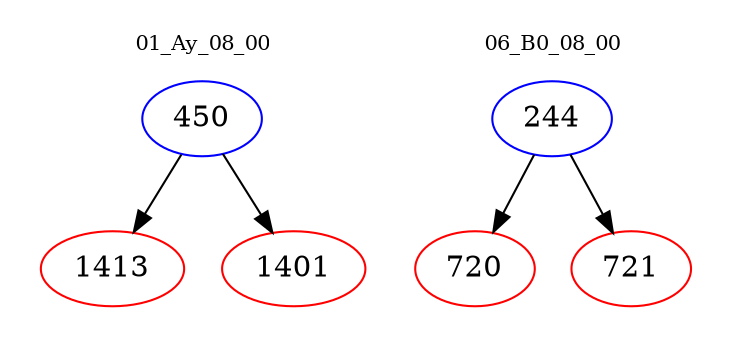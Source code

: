 digraph{
subgraph cluster_0 {
color = white
label = "01_Ay_08_00";
fontsize=10;
T0_450 [label="450", color="blue"]
T0_450 -> T0_1413 [color="black"]
T0_1413 [label="1413", color="red"]
T0_450 -> T0_1401 [color="black"]
T0_1401 [label="1401", color="red"]
}
subgraph cluster_1 {
color = white
label = "06_B0_08_00";
fontsize=10;
T1_244 [label="244", color="blue"]
T1_244 -> T1_720 [color="black"]
T1_720 [label="720", color="red"]
T1_244 -> T1_721 [color="black"]
T1_721 [label="721", color="red"]
}
}
